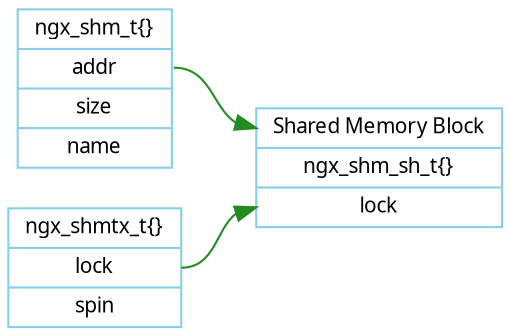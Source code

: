 digraph atomic_lock {

   rankdir=LR;
   node [shape=record, color=skyblue, fontname="Verdana", fontsize=10];
   edge [color=forestgreen, fontname="Verdana", fontsize=10];
   

   ngx_shm_t [label="<head>ngx_shm_t\{\}|<addr>addr|size|name"];

   ngx_shmtx_t [label="<head>ngx_shmtx_t\{\}|<lock>lock|spin"];
   ngx_shm_sh_t [label="<head>Shared Memory Block|ngx_shm_sh_t\{\}|<lock>lock"];

   ngx_shm_t:addr -> ngx_shm_sh_t:head;

   ngx_shmtx_t:lock -> ngx_shm_sh_t:lock;
}